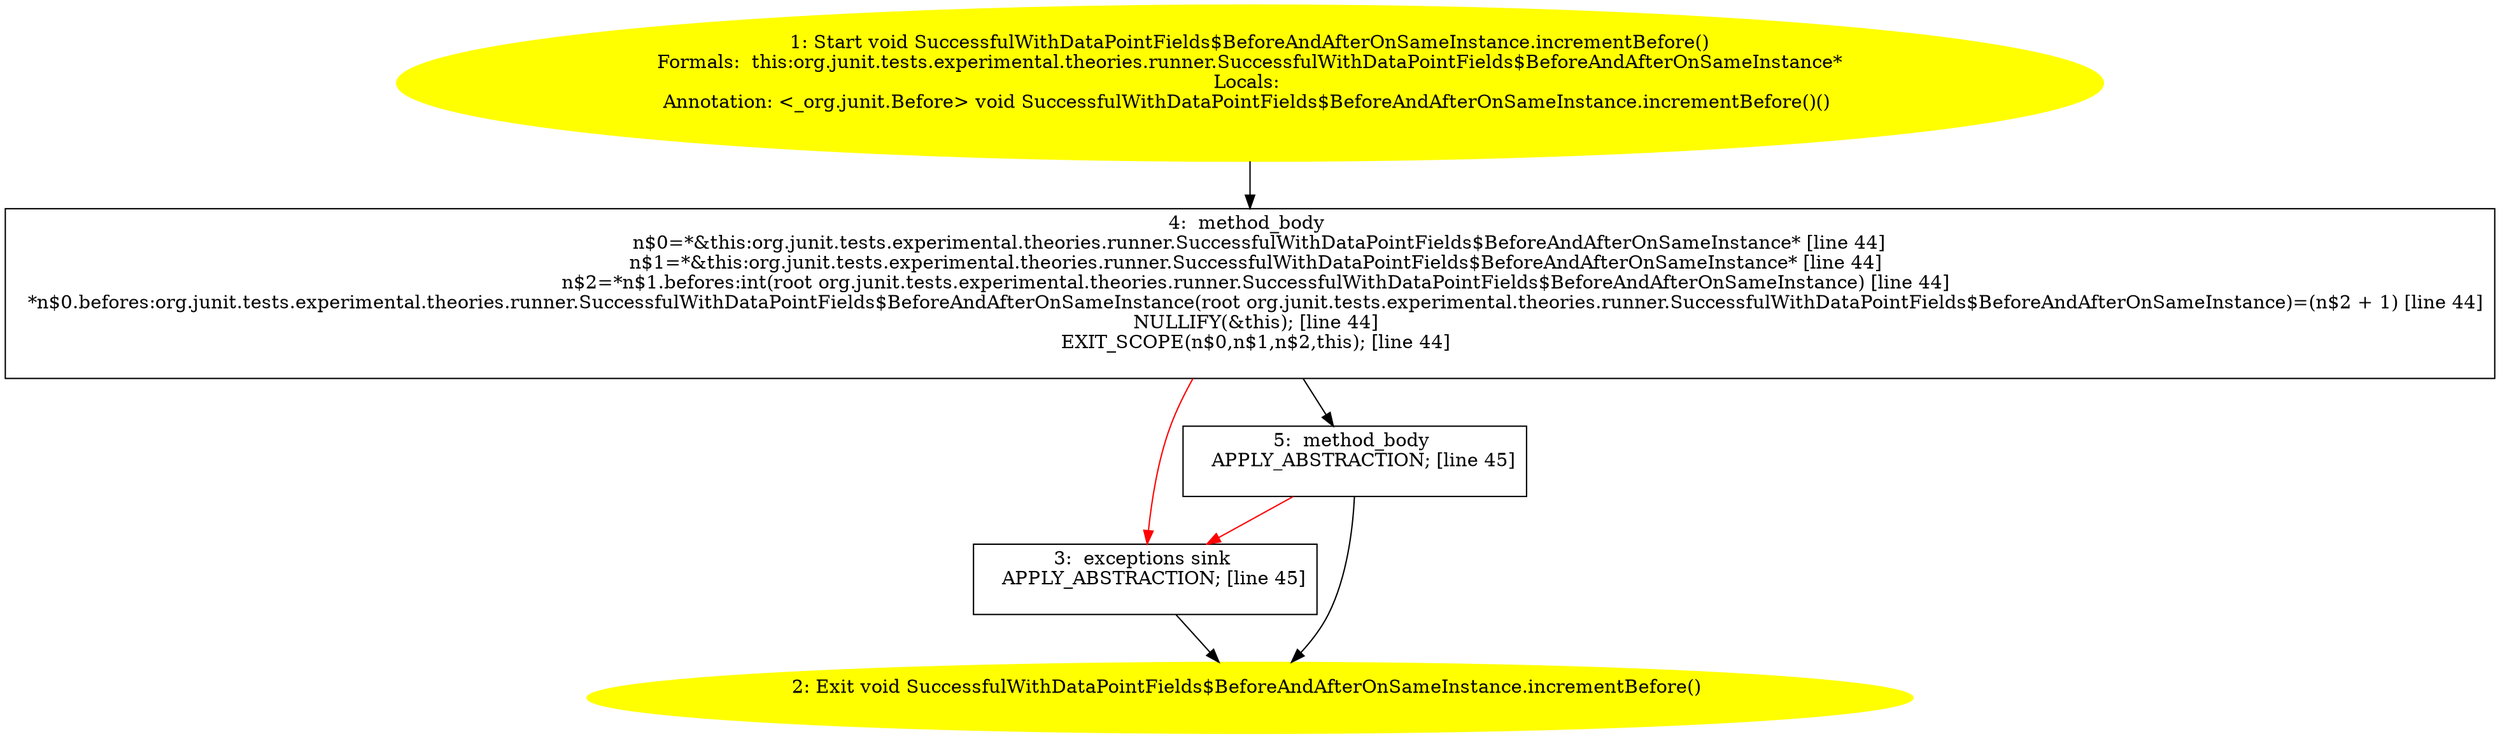 /* @generated */
digraph cfg {
"org.junit.tests.experimental.theories.runner.SuccessfulWithDataPointFields$BeforeAndAfterOnSameInsta.ffbab11df858fd18b1c62c1a10a3a72e_1" [label="1: Start void SuccessfulWithDataPointFields$BeforeAndAfterOnSameInstance.incrementBefore()\nFormals:  this:org.junit.tests.experimental.theories.runner.SuccessfulWithDataPointFields$BeforeAndAfterOnSameInstance*\nLocals: \nAnnotation: <_org.junit.Before> void SuccessfulWithDataPointFields$BeforeAndAfterOnSameInstance.incrementBefore()() \n  " color=yellow style=filled]
	

	 "org.junit.tests.experimental.theories.runner.SuccessfulWithDataPointFields$BeforeAndAfterOnSameInsta.ffbab11df858fd18b1c62c1a10a3a72e_1" -> "org.junit.tests.experimental.theories.runner.SuccessfulWithDataPointFields$BeforeAndAfterOnSameInsta.ffbab11df858fd18b1c62c1a10a3a72e_4" ;
"org.junit.tests.experimental.theories.runner.SuccessfulWithDataPointFields$BeforeAndAfterOnSameInsta.ffbab11df858fd18b1c62c1a10a3a72e_2" [label="2: Exit void SuccessfulWithDataPointFields$BeforeAndAfterOnSameInstance.incrementBefore() \n  " color=yellow style=filled]
	

"org.junit.tests.experimental.theories.runner.SuccessfulWithDataPointFields$BeforeAndAfterOnSameInsta.ffbab11df858fd18b1c62c1a10a3a72e_3" [label="3:  exceptions sink \n   APPLY_ABSTRACTION; [line 45]\n " shape="box"]
	

	 "org.junit.tests.experimental.theories.runner.SuccessfulWithDataPointFields$BeforeAndAfterOnSameInsta.ffbab11df858fd18b1c62c1a10a3a72e_3" -> "org.junit.tests.experimental.theories.runner.SuccessfulWithDataPointFields$BeforeAndAfterOnSameInsta.ffbab11df858fd18b1c62c1a10a3a72e_2" ;
"org.junit.tests.experimental.theories.runner.SuccessfulWithDataPointFields$BeforeAndAfterOnSameInsta.ffbab11df858fd18b1c62c1a10a3a72e_4" [label="4:  method_body \n   n$0=*&this:org.junit.tests.experimental.theories.runner.SuccessfulWithDataPointFields$BeforeAndAfterOnSameInstance* [line 44]\n  n$1=*&this:org.junit.tests.experimental.theories.runner.SuccessfulWithDataPointFields$BeforeAndAfterOnSameInstance* [line 44]\n  n$2=*n$1.befores:int(root org.junit.tests.experimental.theories.runner.SuccessfulWithDataPointFields$BeforeAndAfterOnSameInstance) [line 44]\n  *n$0.befores:org.junit.tests.experimental.theories.runner.SuccessfulWithDataPointFields$BeforeAndAfterOnSameInstance(root org.junit.tests.experimental.theories.runner.SuccessfulWithDataPointFields$BeforeAndAfterOnSameInstance)=(n$2 + 1) [line 44]\n  NULLIFY(&this); [line 44]\n  EXIT_SCOPE(n$0,n$1,n$2,this); [line 44]\n " shape="box"]
	

	 "org.junit.tests.experimental.theories.runner.SuccessfulWithDataPointFields$BeforeAndAfterOnSameInsta.ffbab11df858fd18b1c62c1a10a3a72e_4" -> "org.junit.tests.experimental.theories.runner.SuccessfulWithDataPointFields$BeforeAndAfterOnSameInsta.ffbab11df858fd18b1c62c1a10a3a72e_5" ;
	 "org.junit.tests.experimental.theories.runner.SuccessfulWithDataPointFields$BeforeAndAfterOnSameInsta.ffbab11df858fd18b1c62c1a10a3a72e_4" -> "org.junit.tests.experimental.theories.runner.SuccessfulWithDataPointFields$BeforeAndAfterOnSameInsta.ffbab11df858fd18b1c62c1a10a3a72e_3" [color="red" ];
"org.junit.tests.experimental.theories.runner.SuccessfulWithDataPointFields$BeforeAndAfterOnSameInsta.ffbab11df858fd18b1c62c1a10a3a72e_5" [label="5:  method_body \n   APPLY_ABSTRACTION; [line 45]\n " shape="box"]
	

	 "org.junit.tests.experimental.theories.runner.SuccessfulWithDataPointFields$BeforeAndAfterOnSameInsta.ffbab11df858fd18b1c62c1a10a3a72e_5" -> "org.junit.tests.experimental.theories.runner.SuccessfulWithDataPointFields$BeforeAndAfterOnSameInsta.ffbab11df858fd18b1c62c1a10a3a72e_2" ;
	 "org.junit.tests.experimental.theories.runner.SuccessfulWithDataPointFields$BeforeAndAfterOnSameInsta.ffbab11df858fd18b1c62c1a10a3a72e_5" -> "org.junit.tests.experimental.theories.runner.SuccessfulWithDataPointFields$BeforeAndAfterOnSameInsta.ffbab11df858fd18b1c62c1a10a3a72e_3" [color="red" ];
}
